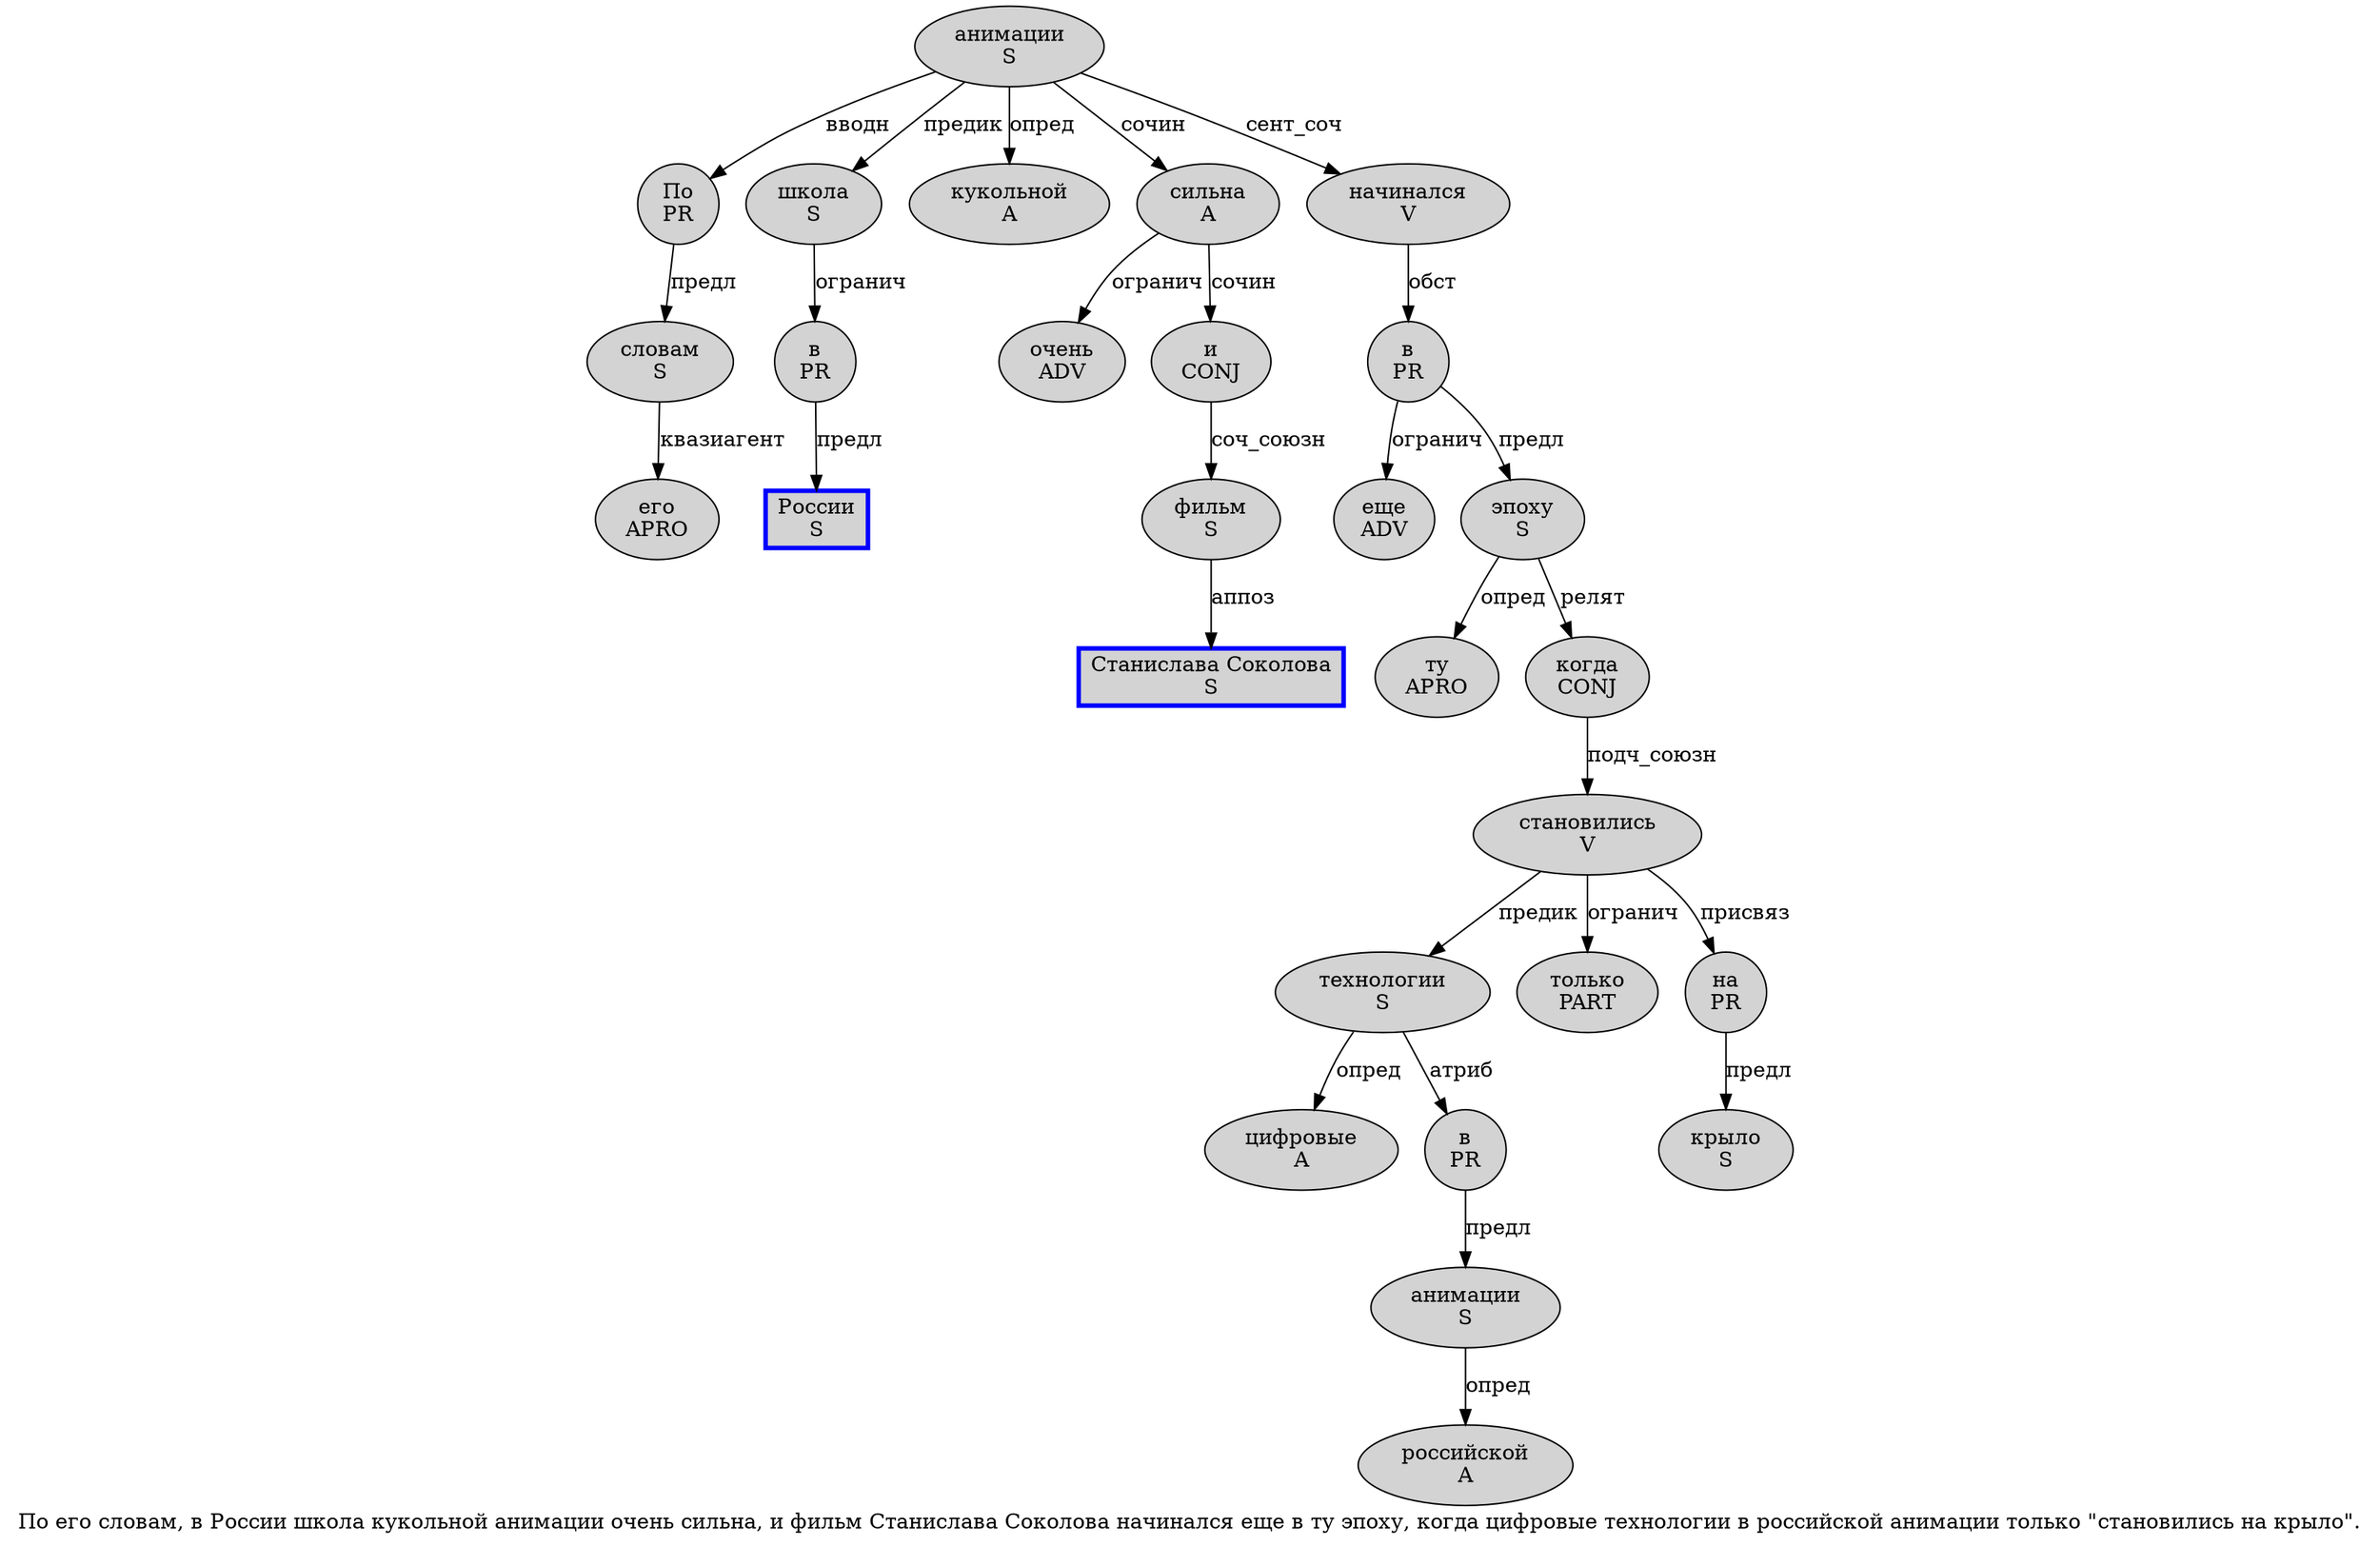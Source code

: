 digraph SENTENCE_1593 {
	graph [label="По его словам, в России школа кукольной анимации очень сильна, и фильм Станислава Соколова начинался еще в ту эпоху, когда цифровые технологии в российской анимации только \"становились на крыло\"."]
	node [style=filled]
		0 [label="По
PR" color="" fillcolor=lightgray penwidth=1 shape=ellipse]
		1 [label="его
APRO" color="" fillcolor=lightgray penwidth=1 shape=ellipse]
		2 [label="словам
S" color="" fillcolor=lightgray penwidth=1 shape=ellipse]
		4 [label="в
PR" color="" fillcolor=lightgray penwidth=1 shape=ellipse]
		5 [label="России
S" color=blue fillcolor=lightgray penwidth=3 shape=box]
		6 [label="школа
S" color="" fillcolor=lightgray penwidth=1 shape=ellipse]
		7 [label="кукольной
A" color="" fillcolor=lightgray penwidth=1 shape=ellipse]
		8 [label="анимации
S" color="" fillcolor=lightgray penwidth=1 shape=ellipse]
		9 [label="очень
ADV" color="" fillcolor=lightgray penwidth=1 shape=ellipse]
		10 [label="сильна
A" color="" fillcolor=lightgray penwidth=1 shape=ellipse]
		12 [label="и
CONJ" color="" fillcolor=lightgray penwidth=1 shape=ellipse]
		13 [label="фильм
S" color="" fillcolor=lightgray penwidth=1 shape=ellipse]
		14 [label="Станислава Соколова
S" color=blue fillcolor=lightgray penwidth=3 shape=box]
		15 [label="начинался
V" color="" fillcolor=lightgray penwidth=1 shape=ellipse]
		16 [label="еще
ADV" color="" fillcolor=lightgray penwidth=1 shape=ellipse]
		17 [label="в
PR" color="" fillcolor=lightgray penwidth=1 shape=ellipse]
		18 [label="ту
APRO" color="" fillcolor=lightgray penwidth=1 shape=ellipse]
		19 [label="эпоху
S" color="" fillcolor=lightgray penwidth=1 shape=ellipse]
		21 [label="когда
CONJ" color="" fillcolor=lightgray penwidth=1 shape=ellipse]
		22 [label="цифровые
A" color="" fillcolor=lightgray penwidth=1 shape=ellipse]
		23 [label="технологии
S" color="" fillcolor=lightgray penwidth=1 shape=ellipse]
		24 [label="в
PR" color="" fillcolor=lightgray penwidth=1 shape=ellipse]
		25 [label="российской
A" color="" fillcolor=lightgray penwidth=1 shape=ellipse]
		26 [label="анимации
S" color="" fillcolor=lightgray penwidth=1 shape=ellipse]
		27 [label="только
PART" color="" fillcolor=lightgray penwidth=1 shape=ellipse]
		29 [label="становились
V" color="" fillcolor=lightgray penwidth=1 shape=ellipse]
		30 [label="на
PR" color="" fillcolor=lightgray penwidth=1 shape=ellipse]
		31 [label="крыло
S" color="" fillcolor=lightgray penwidth=1 shape=ellipse]
			2 -> 1 [label="квазиагент"]
			6 -> 4 [label="огранич"]
			29 -> 23 [label="предик"]
			29 -> 27 [label="огранич"]
			29 -> 30 [label="присвяз"]
			24 -> 26 [label="предл"]
			17 -> 16 [label="огранич"]
			17 -> 19 [label="предл"]
			0 -> 2 [label="предл"]
			13 -> 14 [label="аппоз"]
			4 -> 5 [label="предл"]
			15 -> 17 [label="обст"]
			10 -> 9 [label="огранич"]
			10 -> 12 [label="сочин"]
			30 -> 31 [label="предл"]
			21 -> 29 [label="подч_союзн"]
			26 -> 25 [label="опред"]
			12 -> 13 [label="соч_союзн"]
			23 -> 22 [label="опред"]
			23 -> 24 [label="атриб"]
			19 -> 18 [label="опред"]
			19 -> 21 [label="релят"]
			8 -> 0 [label="вводн"]
			8 -> 6 [label="предик"]
			8 -> 7 [label="опред"]
			8 -> 10 [label="сочин"]
			8 -> 15 [label="сент_соч"]
}